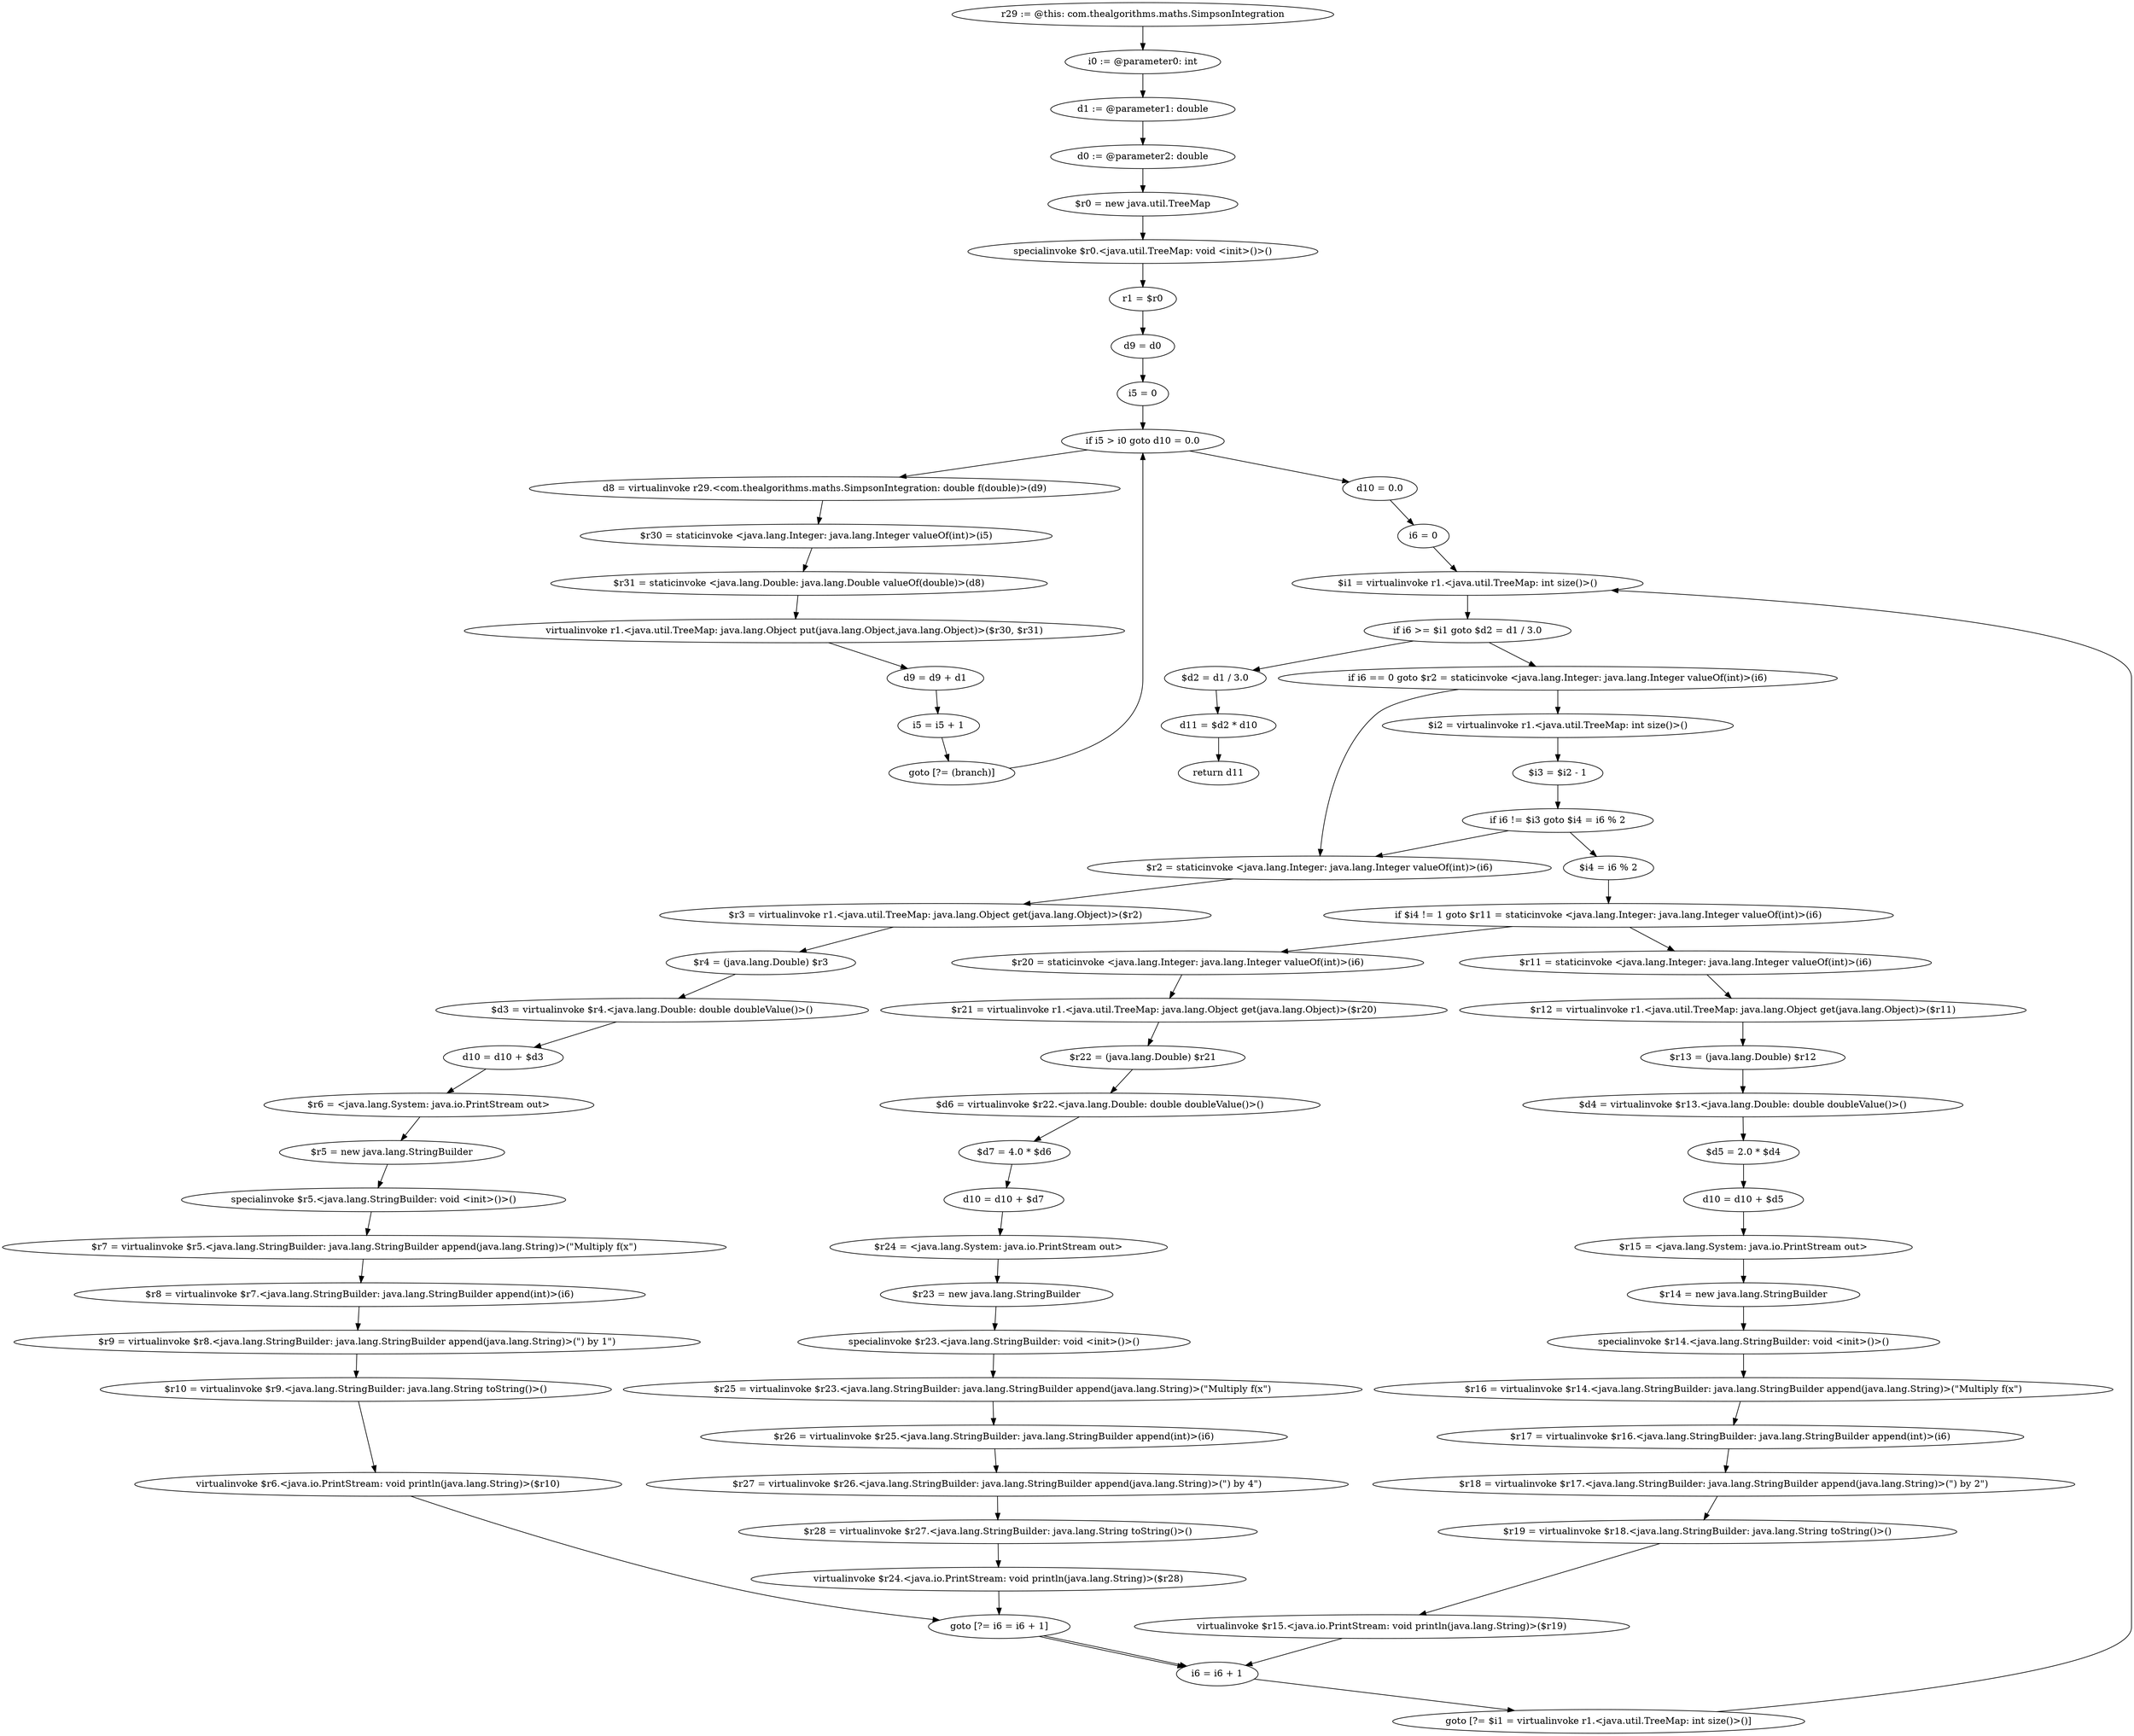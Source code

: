 digraph "unitGraph" {
    "r29 := @this: com.thealgorithms.maths.SimpsonIntegration"
    "i0 := @parameter0: int"
    "d1 := @parameter1: double"
    "d0 := @parameter2: double"
    "$r0 = new java.util.TreeMap"
    "specialinvoke $r0.<java.util.TreeMap: void <init>()>()"
    "r1 = $r0"
    "d9 = d0"
    "i5 = 0"
    "if i5 > i0 goto d10 = 0.0"
    "d8 = virtualinvoke r29.<com.thealgorithms.maths.SimpsonIntegration: double f(double)>(d9)"
    "$r30 = staticinvoke <java.lang.Integer: java.lang.Integer valueOf(int)>(i5)"
    "$r31 = staticinvoke <java.lang.Double: java.lang.Double valueOf(double)>(d8)"
    "virtualinvoke r1.<java.util.TreeMap: java.lang.Object put(java.lang.Object,java.lang.Object)>($r30, $r31)"
    "d9 = d9 + d1"
    "i5 = i5 + 1"
    "goto [?= (branch)]"
    "d10 = 0.0"
    "i6 = 0"
    "$i1 = virtualinvoke r1.<java.util.TreeMap: int size()>()"
    "if i6 >= $i1 goto $d2 = d1 / 3.0"
    "if i6 == 0 goto $r2 = staticinvoke <java.lang.Integer: java.lang.Integer valueOf(int)>(i6)"
    "$i2 = virtualinvoke r1.<java.util.TreeMap: int size()>()"
    "$i3 = $i2 - 1"
    "if i6 != $i3 goto $i4 = i6 % 2"
    "$r2 = staticinvoke <java.lang.Integer: java.lang.Integer valueOf(int)>(i6)"
    "$r3 = virtualinvoke r1.<java.util.TreeMap: java.lang.Object get(java.lang.Object)>($r2)"
    "$r4 = (java.lang.Double) $r3"
    "$d3 = virtualinvoke $r4.<java.lang.Double: double doubleValue()>()"
    "d10 = d10 + $d3"
    "$r6 = <java.lang.System: java.io.PrintStream out>"
    "$r5 = new java.lang.StringBuilder"
    "specialinvoke $r5.<java.lang.StringBuilder: void <init>()>()"
    "$r7 = virtualinvoke $r5.<java.lang.StringBuilder: java.lang.StringBuilder append(java.lang.String)>(\"Multiply f(x\")"
    "$r8 = virtualinvoke $r7.<java.lang.StringBuilder: java.lang.StringBuilder append(int)>(i6)"
    "$r9 = virtualinvoke $r8.<java.lang.StringBuilder: java.lang.StringBuilder append(java.lang.String)>(\") by 1\")"
    "$r10 = virtualinvoke $r9.<java.lang.StringBuilder: java.lang.String toString()>()"
    "virtualinvoke $r6.<java.io.PrintStream: void println(java.lang.String)>($r10)"
    "goto [?= i6 = i6 + 1]"
    "$i4 = i6 % 2"
    "if $i4 != 1 goto $r11 = staticinvoke <java.lang.Integer: java.lang.Integer valueOf(int)>(i6)"
    "$r20 = staticinvoke <java.lang.Integer: java.lang.Integer valueOf(int)>(i6)"
    "$r21 = virtualinvoke r1.<java.util.TreeMap: java.lang.Object get(java.lang.Object)>($r20)"
    "$r22 = (java.lang.Double) $r21"
    "$d6 = virtualinvoke $r22.<java.lang.Double: double doubleValue()>()"
    "$d7 = 4.0 * $d6"
    "d10 = d10 + $d7"
    "$r24 = <java.lang.System: java.io.PrintStream out>"
    "$r23 = new java.lang.StringBuilder"
    "specialinvoke $r23.<java.lang.StringBuilder: void <init>()>()"
    "$r25 = virtualinvoke $r23.<java.lang.StringBuilder: java.lang.StringBuilder append(java.lang.String)>(\"Multiply f(x\")"
    "$r26 = virtualinvoke $r25.<java.lang.StringBuilder: java.lang.StringBuilder append(int)>(i6)"
    "$r27 = virtualinvoke $r26.<java.lang.StringBuilder: java.lang.StringBuilder append(java.lang.String)>(\") by 4\")"
    "$r28 = virtualinvoke $r27.<java.lang.StringBuilder: java.lang.String toString()>()"
    "virtualinvoke $r24.<java.io.PrintStream: void println(java.lang.String)>($r28)"
    "$r11 = staticinvoke <java.lang.Integer: java.lang.Integer valueOf(int)>(i6)"
    "$r12 = virtualinvoke r1.<java.util.TreeMap: java.lang.Object get(java.lang.Object)>($r11)"
    "$r13 = (java.lang.Double) $r12"
    "$d4 = virtualinvoke $r13.<java.lang.Double: double doubleValue()>()"
    "$d5 = 2.0 * $d4"
    "d10 = d10 + $d5"
    "$r15 = <java.lang.System: java.io.PrintStream out>"
    "$r14 = new java.lang.StringBuilder"
    "specialinvoke $r14.<java.lang.StringBuilder: void <init>()>()"
    "$r16 = virtualinvoke $r14.<java.lang.StringBuilder: java.lang.StringBuilder append(java.lang.String)>(\"Multiply f(x\")"
    "$r17 = virtualinvoke $r16.<java.lang.StringBuilder: java.lang.StringBuilder append(int)>(i6)"
    "$r18 = virtualinvoke $r17.<java.lang.StringBuilder: java.lang.StringBuilder append(java.lang.String)>(\") by 2\")"
    "$r19 = virtualinvoke $r18.<java.lang.StringBuilder: java.lang.String toString()>()"
    "virtualinvoke $r15.<java.io.PrintStream: void println(java.lang.String)>($r19)"
    "i6 = i6 + 1"
    "goto [?= $i1 = virtualinvoke r1.<java.util.TreeMap: int size()>()]"
    "$d2 = d1 / 3.0"
    "d11 = $d2 * d10"
    "return d11"
    "r29 := @this: com.thealgorithms.maths.SimpsonIntegration"->"i0 := @parameter0: int";
    "i0 := @parameter0: int"->"d1 := @parameter1: double";
    "d1 := @parameter1: double"->"d0 := @parameter2: double";
    "d0 := @parameter2: double"->"$r0 = new java.util.TreeMap";
    "$r0 = new java.util.TreeMap"->"specialinvoke $r0.<java.util.TreeMap: void <init>()>()";
    "specialinvoke $r0.<java.util.TreeMap: void <init>()>()"->"r1 = $r0";
    "r1 = $r0"->"d9 = d0";
    "d9 = d0"->"i5 = 0";
    "i5 = 0"->"if i5 > i0 goto d10 = 0.0";
    "if i5 > i0 goto d10 = 0.0"->"d8 = virtualinvoke r29.<com.thealgorithms.maths.SimpsonIntegration: double f(double)>(d9)";
    "if i5 > i0 goto d10 = 0.0"->"d10 = 0.0";
    "d8 = virtualinvoke r29.<com.thealgorithms.maths.SimpsonIntegration: double f(double)>(d9)"->"$r30 = staticinvoke <java.lang.Integer: java.lang.Integer valueOf(int)>(i5)";
    "$r30 = staticinvoke <java.lang.Integer: java.lang.Integer valueOf(int)>(i5)"->"$r31 = staticinvoke <java.lang.Double: java.lang.Double valueOf(double)>(d8)";
    "$r31 = staticinvoke <java.lang.Double: java.lang.Double valueOf(double)>(d8)"->"virtualinvoke r1.<java.util.TreeMap: java.lang.Object put(java.lang.Object,java.lang.Object)>($r30, $r31)";
    "virtualinvoke r1.<java.util.TreeMap: java.lang.Object put(java.lang.Object,java.lang.Object)>($r30, $r31)"->"d9 = d9 + d1";
    "d9 = d9 + d1"->"i5 = i5 + 1";
    "i5 = i5 + 1"->"goto [?= (branch)]";
    "goto [?= (branch)]"->"if i5 > i0 goto d10 = 0.0";
    "d10 = 0.0"->"i6 = 0";
    "i6 = 0"->"$i1 = virtualinvoke r1.<java.util.TreeMap: int size()>()";
    "$i1 = virtualinvoke r1.<java.util.TreeMap: int size()>()"->"if i6 >= $i1 goto $d2 = d1 / 3.0";
    "if i6 >= $i1 goto $d2 = d1 / 3.0"->"if i6 == 0 goto $r2 = staticinvoke <java.lang.Integer: java.lang.Integer valueOf(int)>(i6)";
    "if i6 >= $i1 goto $d2 = d1 / 3.0"->"$d2 = d1 / 3.0";
    "if i6 == 0 goto $r2 = staticinvoke <java.lang.Integer: java.lang.Integer valueOf(int)>(i6)"->"$i2 = virtualinvoke r1.<java.util.TreeMap: int size()>()";
    "if i6 == 0 goto $r2 = staticinvoke <java.lang.Integer: java.lang.Integer valueOf(int)>(i6)"->"$r2 = staticinvoke <java.lang.Integer: java.lang.Integer valueOf(int)>(i6)";
    "$i2 = virtualinvoke r1.<java.util.TreeMap: int size()>()"->"$i3 = $i2 - 1";
    "$i3 = $i2 - 1"->"if i6 != $i3 goto $i4 = i6 % 2";
    "if i6 != $i3 goto $i4 = i6 % 2"->"$r2 = staticinvoke <java.lang.Integer: java.lang.Integer valueOf(int)>(i6)";
    "if i6 != $i3 goto $i4 = i6 % 2"->"$i4 = i6 % 2";
    "$r2 = staticinvoke <java.lang.Integer: java.lang.Integer valueOf(int)>(i6)"->"$r3 = virtualinvoke r1.<java.util.TreeMap: java.lang.Object get(java.lang.Object)>($r2)";
    "$r3 = virtualinvoke r1.<java.util.TreeMap: java.lang.Object get(java.lang.Object)>($r2)"->"$r4 = (java.lang.Double) $r3";
    "$r4 = (java.lang.Double) $r3"->"$d3 = virtualinvoke $r4.<java.lang.Double: double doubleValue()>()";
    "$d3 = virtualinvoke $r4.<java.lang.Double: double doubleValue()>()"->"d10 = d10 + $d3";
    "d10 = d10 + $d3"->"$r6 = <java.lang.System: java.io.PrintStream out>";
    "$r6 = <java.lang.System: java.io.PrintStream out>"->"$r5 = new java.lang.StringBuilder";
    "$r5 = new java.lang.StringBuilder"->"specialinvoke $r5.<java.lang.StringBuilder: void <init>()>()";
    "specialinvoke $r5.<java.lang.StringBuilder: void <init>()>()"->"$r7 = virtualinvoke $r5.<java.lang.StringBuilder: java.lang.StringBuilder append(java.lang.String)>(\"Multiply f(x\")";
    "$r7 = virtualinvoke $r5.<java.lang.StringBuilder: java.lang.StringBuilder append(java.lang.String)>(\"Multiply f(x\")"->"$r8 = virtualinvoke $r7.<java.lang.StringBuilder: java.lang.StringBuilder append(int)>(i6)";
    "$r8 = virtualinvoke $r7.<java.lang.StringBuilder: java.lang.StringBuilder append(int)>(i6)"->"$r9 = virtualinvoke $r8.<java.lang.StringBuilder: java.lang.StringBuilder append(java.lang.String)>(\") by 1\")";
    "$r9 = virtualinvoke $r8.<java.lang.StringBuilder: java.lang.StringBuilder append(java.lang.String)>(\") by 1\")"->"$r10 = virtualinvoke $r9.<java.lang.StringBuilder: java.lang.String toString()>()";
    "$r10 = virtualinvoke $r9.<java.lang.StringBuilder: java.lang.String toString()>()"->"virtualinvoke $r6.<java.io.PrintStream: void println(java.lang.String)>($r10)";
    "virtualinvoke $r6.<java.io.PrintStream: void println(java.lang.String)>($r10)"->"goto [?= i6 = i6 + 1]";
    "goto [?= i6 = i6 + 1]"->"i6 = i6 + 1";
    "$i4 = i6 % 2"->"if $i4 != 1 goto $r11 = staticinvoke <java.lang.Integer: java.lang.Integer valueOf(int)>(i6)";
    "if $i4 != 1 goto $r11 = staticinvoke <java.lang.Integer: java.lang.Integer valueOf(int)>(i6)"->"$r20 = staticinvoke <java.lang.Integer: java.lang.Integer valueOf(int)>(i6)";
    "if $i4 != 1 goto $r11 = staticinvoke <java.lang.Integer: java.lang.Integer valueOf(int)>(i6)"->"$r11 = staticinvoke <java.lang.Integer: java.lang.Integer valueOf(int)>(i6)";
    "$r20 = staticinvoke <java.lang.Integer: java.lang.Integer valueOf(int)>(i6)"->"$r21 = virtualinvoke r1.<java.util.TreeMap: java.lang.Object get(java.lang.Object)>($r20)";
    "$r21 = virtualinvoke r1.<java.util.TreeMap: java.lang.Object get(java.lang.Object)>($r20)"->"$r22 = (java.lang.Double) $r21";
    "$r22 = (java.lang.Double) $r21"->"$d6 = virtualinvoke $r22.<java.lang.Double: double doubleValue()>()";
    "$d6 = virtualinvoke $r22.<java.lang.Double: double doubleValue()>()"->"$d7 = 4.0 * $d6";
    "$d7 = 4.0 * $d6"->"d10 = d10 + $d7";
    "d10 = d10 + $d7"->"$r24 = <java.lang.System: java.io.PrintStream out>";
    "$r24 = <java.lang.System: java.io.PrintStream out>"->"$r23 = new java.lang.StringBuilder";
    "$r23 = new java.lang.StringBuilder"->"specialinvoke $r23.<java.lang.StringBuilder: void <init>()>()";
    "specialinvoke $r23.<java.lang.StringBuilder: void <init>()>()"->"$r25 = virtualinvoke $r23.<java.lang.StringBuilder: java.lang.StringBuilder append(java.lang.String)>(\"Multiply f(x\")";
    "$r25 = virtualinvoke $r23.<java.lang.StringBuilder: java.lang.StringBuilder append(java.lang.String)>(\"Multiply f(x\")"->"$r26 = virtualinvoke $r25.<java.lang.StringBuilder: java.lang.StringBuilder append(int)>(i6)";
    "$r26 = virtualinvoke $r25.<java.lang.StringBuilder: java.lang.StringBuilder append(int)>(i6)"->"$r27 = virtualinvoke $r26.<java.lang.StringBuilder: java.lang.StringBuilder append(java.lang.String)>(\") by 4\")";
    "$r27 = virtualinvoke $r26.<java.lang.StringBuilder: java.lang.StringBuilder append(java.lang.String)>(\") by 4\")"->"$r28 = virtualinvoke $r27.<java.lang.StringBuilder: java.lang.String toString()>()";
    "$r28 = virtualinvoke $r27.<java.lang.StringBuilder: java.lang.String toString()>()"->"virtualinvoke $r24.<java.io.PrintStream: void println(java.lang.String)>($r28)";
    "virtualinvoke $r24.<java.io.PrintStream: void println(java.lang.String)>($r28)"->"goto [?= i6 = i6 + 1]";
    "goto [?= i6 = i6 + 1]"->"i6 = i6 + 1";
    "$r11 = staticinvoke <java.lang.Integer: java.lang.Integer valueOf(int)>(i6)"->"$r12 = virtualinvoke r1.<java.util.TreeMap: java.lang.Object get(java.lang.Object)>($r11)";
    "$r12 = virtualinvoke r1.<java.util.TreeMap: java.lang.Object get(java.lang.Object)>($r11)"->"$r13 = (java.lang.Double) $r12";
    "$r13 = (java.lang.Double) $r12"->"$d4 = virtualinvoke $r13.<java.lang.Double: double doubleValue()>()";
    "$d4 = virtualinvoke $r13.<java.lang.Double: double doubleValue()>()"->"$d5 = 2.0 * $d4";
    "$d5 = 2.0 * $d4"->"d10 = d10 + $d5";
    "d10 = d10 + $d5"->"$r15 = <java.lang.System: java.io.PrintStream out>";
    "$r15 = <java.lang.System: java.io.PrintStream out>"->"$r14 = new java.lang.StringBuilder";
    "$r14 = new java.lang.StringBuilder"->"specialinvoke $r14.<java.lang.StringBuilder: void <init>()>()";
    "specialinvoke $r14.<java.lang.StringBuilder: void <init>()>()"->"$r16 = virtualinvoke $r14.<java.lang.StringBuilder: java.lang.StringBuilder append(java.lang.String)>(\"Multiply f(x\")";
    "$r16 = virtualinvoke $r14.<java.lang.StringBuilder: java.lang.StringBuilder append(java.lang.String)>(\"Multiply f(x\")"->"$r17 = virtualinvoke $r16.<java.lang.StringBuilder: java.lang.StringBuilder append(int)>(i6)";
    "$r17 = virtualinvoke $r16.<java.lang.StringBuilder: java.lang.StringBuilder append(int)>(i6)"->"$r18 = virtualinvoke $r17.<java.lang.StringBuilder: java.lang.StringBuilder append(java.lang.String)>(\") by 2\")";
    "$r18 = virtualinvoke $r17.<java.lang.StringBuilder: java.lang.StringBuilder append(java.lang.String)>(\") by 2\")"->"$r19 = virtualinvoke $r18.<java.lang.StringBuilder: java.lang.String toString()>()";
    "$r19 = virtualinvoke $r18.<java.lang.StringBuilder: java.lang.String toString()>()"->"virtualinvoke $r15.<java.io.PrintStream: void println(java.lang.String)>($r19)";
    "virtualinvoke $r15.<java.io.PrintStream: void println(java.lang.String)>($r19)"->"i6 = i6 + 1";
    "i6 = i6 + 1"->"goto [?= $i1 = virtualinvoke r1.<java.util.TreeMap: int size()>()]";
    "goto [?= $i1 = virtualinvoke r1.<java.util.TreeMap: int size()>()]"->"$i1 = virtualinvoke r1.<java.util.TreeMap: int size()>()";
    "$d2 = d1 / 3.0"->"d11 = $d2 * d10";
    "d11 = $d2 * d10"->"return d11";
}
